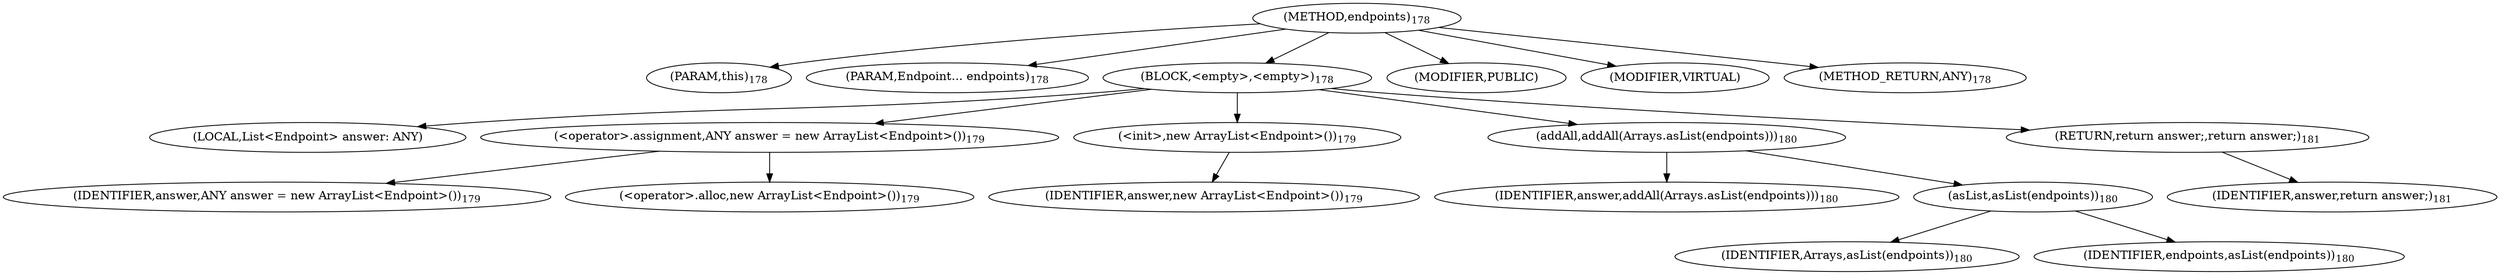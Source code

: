 digraph "endpoints" {  
"341" [label = <(METHOD,endpoints)<SUB>178</SUB>> ]
"342" [label = <(PARAM,this)<SUB>178</SUB>> ]
"343" [label = <(PARAM,Endpoint... endpoints)<SUB>178</SUB>> ]
"344" [label = <(BLOCK,&lt;empty&gt;,&lt;empty&gt;)<SUB>178</SUB>> ]
"18" [label = <(LOCAL,List&lt;Endpoint&gt; answer: ANY)> ]
"345" [label = <(&lt;operator&gt;.assignment,ANY answer = new ArrayList&lt;Endpoint&gt;())<SUB>179</SUB>> ]
"346" [label = <(IDENTIFIER,answer,ANY answer = new ArrayList&lt;Endpoint&gt;())<SUB>179</SUB>> ]
"347" [label = <(&lt;operator&gt;.alloc,new ArrayList&lt;Endpoint&gt;())<SUB>179</SUB>> ]
"348" [label = <(&lt;init&gt;,new ArrayList&lt;Endpoint&gt;())<SUB>179</SUB>> ]
"17" [label = <(IDENTIFIER,answer,new ArrayList&lt;Endpoint&gt;())<SUB>179</SUB>> ]
"349" [label = <(addAll,addAll(Arrays.asList(endpoints)))<SUB>180</SUB>> ]
"350" [label = <(IDENTIFIER,answer,addAll(Arrays.asList(endpoints)))<SUB>180</SUB>> ]
"351" [label = <(asList,asList(endpoints))<SUB>180</SUB>> ]
"352" [label = <(IDENTIFIER,Arrays,asList(endpoints))<SUB>180</SUB>> ]
"353" [label = <(IDENTIFIER,endpoints,asList(endpoints))<SUB>180</SUB>> ]
"354" [label = <(RETURN,return answer;,return answer;)<SUB>181</SUB>> ]
"355" [label = <(IDENTIFIER,answer,return answer;)<SUB>181</SUB>> ]
"356" [label = <(MODIFIER,PUBLIC)> ]
"357" [label = <(MODIFIER,VIRTUAL)> ]
"358" [label = <(METHOD_RETURN,ANY)<SUB>178</SUB>> ]
  "341" -> "342" 
  "341" -> "343" 
  "341" -> "344" 
  "341" -> "356" 
  "341" -> "357" 
  "341" -> "358" 
  "344" -> "18" 
  "344" -> "345" 
  "344" -> "348" 
  "344" -> "349" 
  "344" -> "354" 
  "345" -> "346" 
  "345" -> "347" 
  "348" -> "17" 
  "349" -> "350" 
  "349" -> "351" 
  "351" -> "352" 
  "351" -> "353" 
  "354" -> "355" 
}
